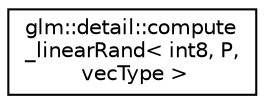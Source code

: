 digraph "Graphical Class Hierarchy"
{
  edge [fontname="Helvetica",fontsize="10",labelfontname="Helvetica",labelfontsize="10"];
  node [fontname="Helvetica",fontsize="10",shape=record];
  rankdir="LR";
  Node1 [label="glm::detail::compute\l_linearRand\< int8, P,\l vecType \>",height=0.2,width=0.4,color="black", fillcolor="white", style="filled",URL="$structglm_1_1detail_1_1compute__linear_rand_3_01int8_00_01_p_00_01vec_type_01_4.html"];
}
